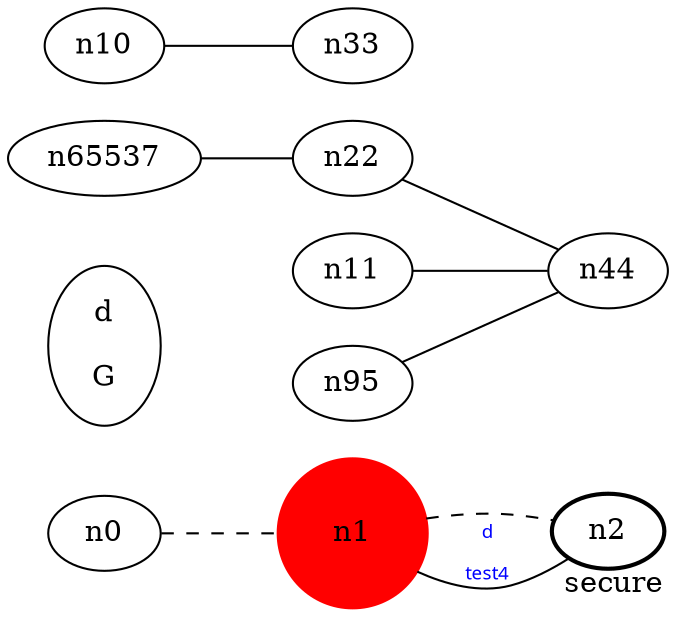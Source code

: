 graph test4 {
	rankdir=LR;
	fontcolor=blue; /* c0; c1; c0 -- c1 */
	n0 "d\n\l\G"; // c2; c3; c2 -- c3
	n1 [height=1, width=1, color=red, style=filled];
	n2 [style=bold, xlabel="secure"];
	n0 -- n1 -- n2[style=dashed];
	n1 -- n2 [fontname="comic sans", label="d\n\l\G", fontcolor=blue, fontsize=9];
	n65537 -- n22;
	n10 -- n33;
	n11 -- n44;
	n22 -- n44;
	n95 -- n44;
}
